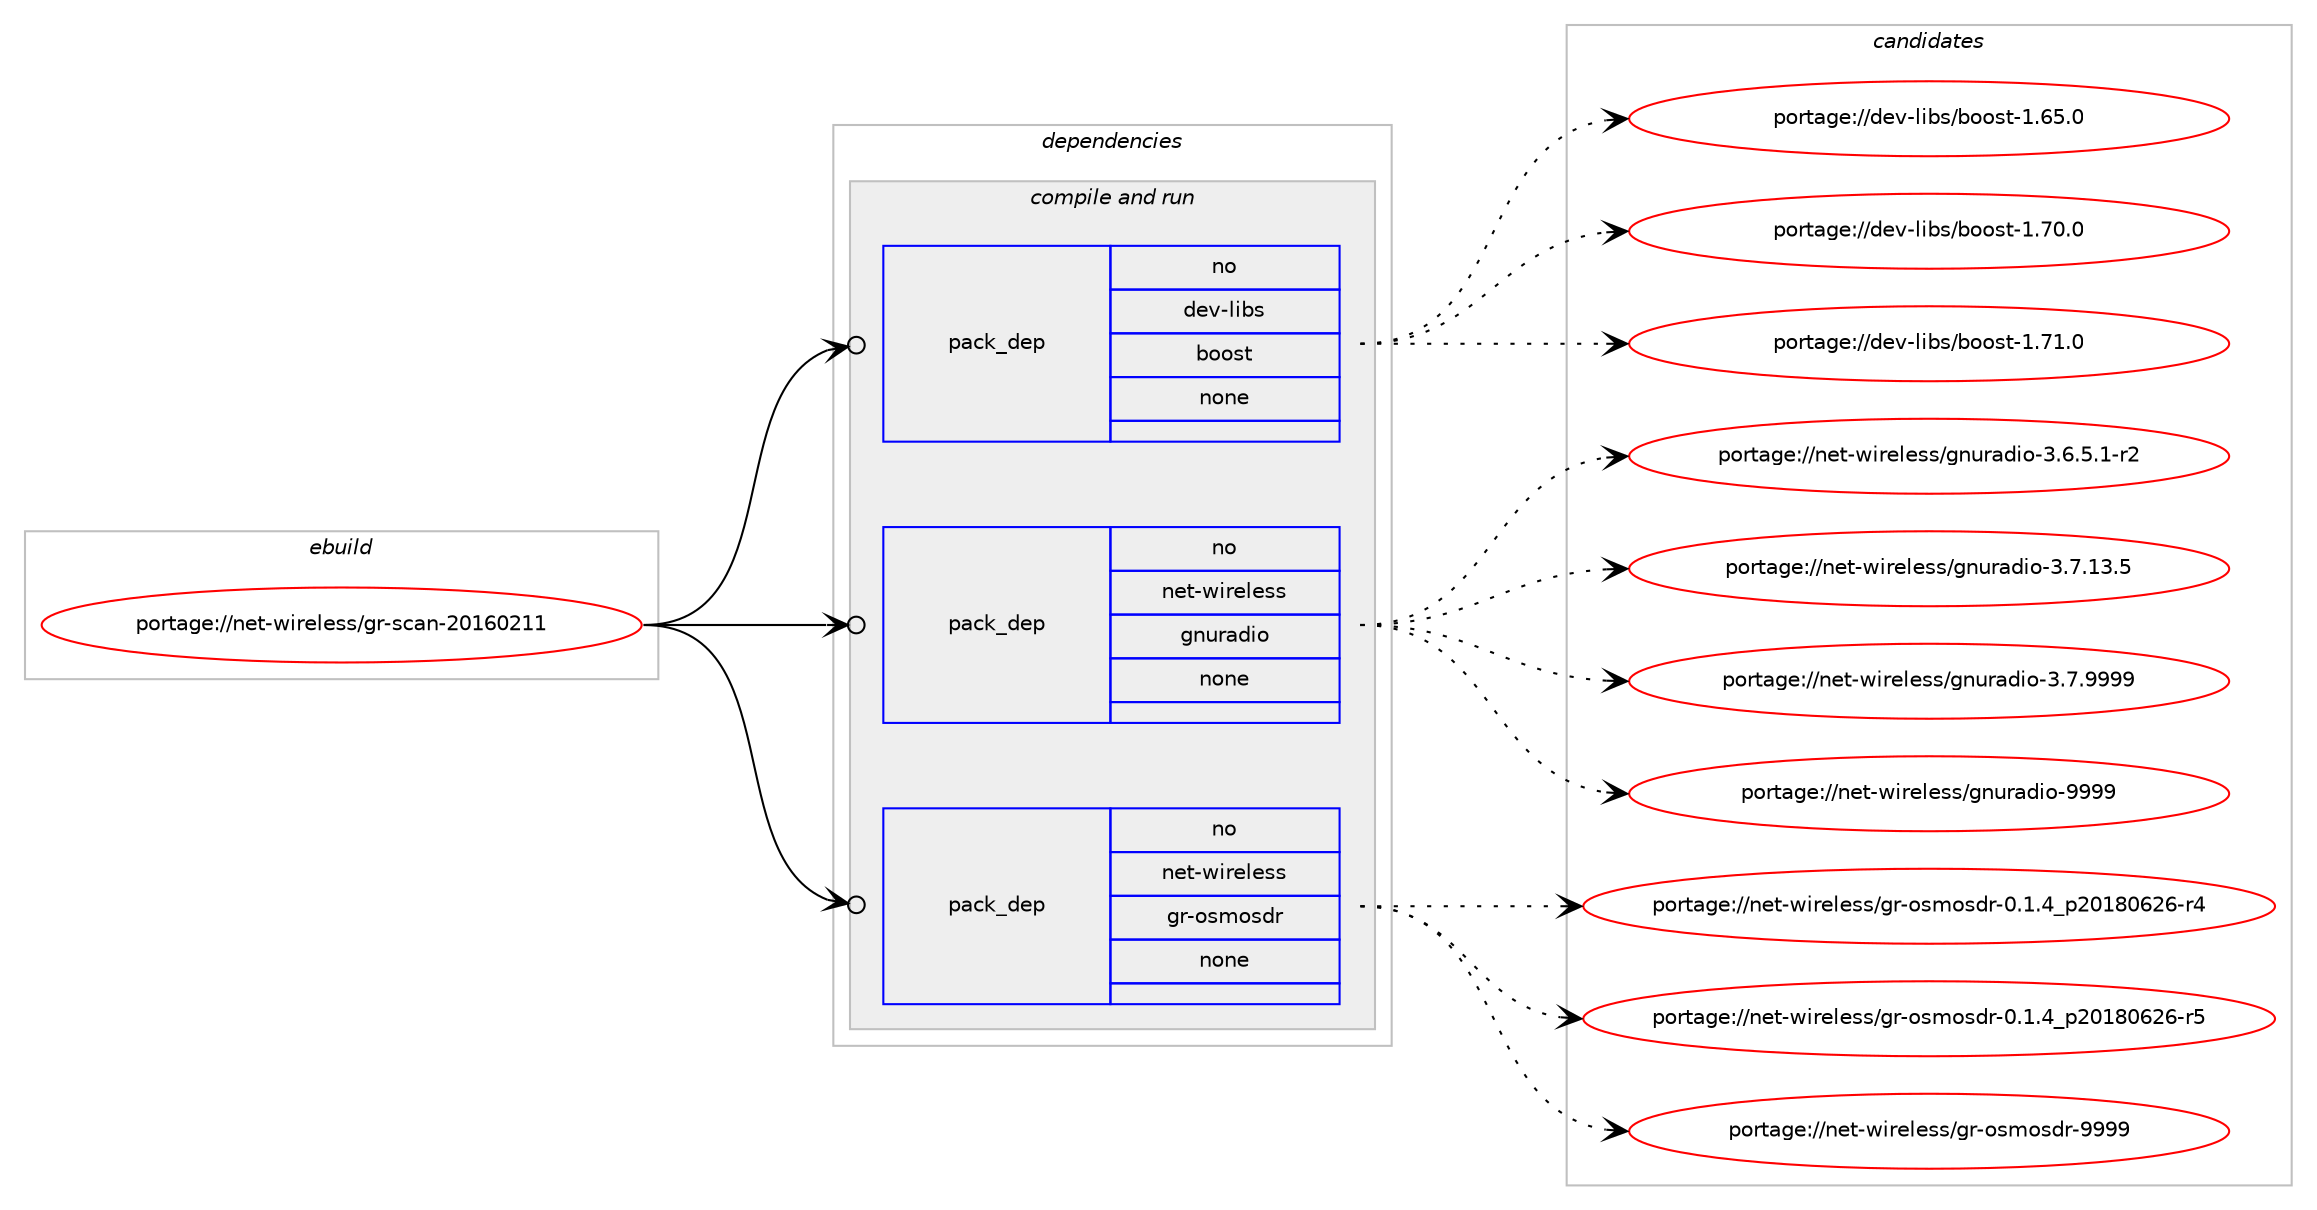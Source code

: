 digraph prolog {

# *************
# Graph options
# *************

newrank=true;
concentrate=true;
compound=true;
graph [rankdir=LR,fontname=Helvetica,fontsize=10,ranksep=1.5];#, ranksep=2.5, nodesep=0.2];
edge  [arrowhead=vee];
node  [fontname=Helvetica,fontsize=10];

# **********
# The ebuild
# **********

subgraph cluster_leftcol {
color=gray;
rank=same;
label=<<i>ebuild</i>>;
id [label="portage://net-wireless/gr-scan-20160211", color=red, width=4, href="../net-wireless/gr-scan-20160211.svg"];
}

# ****************
# The dependencies
# ****************

subgraph cluster_midcol {
color=gray;
label=<<i>dependencies</i>>;
subgraph cluster_compile {
fillcolor="#eeeeee";
style=filled;
label=<<i>compile</i>>;
}
subgraph cluster_compileandrun {
fillcolor="#eeeeee";
style=filled;
label=<<i>compile and run</i>>;
subgraph pack276681 {
dependency377560 [label=<<TABLE BORDER="0" CELLBORDER="1" CELLSPACING="0" CELLPADDING="4" WIDTH="220"><TR><TD ROWSPAN="6" CELLPADDING="30">pack_dep</TD></TR><TR><TD WIDTH="110">no</TD></TR><TR><TD>dev-libs</TD></TR><TR><TD>boost</TD></TR><TR><TD>none</TD></TR><TR><TD></TD></TR></TABLE>>, shape=none, color=blue];
}
id:e -> dependency377560:w [weight=20,style="solid",arrowhead="odotvee"];
subgraph pack276682 {
dependency377561 [label=<<TABLE BORDER="0" CELLBORDER="1" CELLSPACING="0" CELLPADDING="4" WIDTH="220"><TR><TD ROWSPAN="6" CELLPADDING="30">pack_dep</TD></TR><TR><TD WIDTH="110">no</TD></TR><TR><TD>net-wireless</TD></TR><TR><TD>gnuradio</TD></TR><TR><TD>none</TD></TR><TR><TD></TD></TR></TABLE>>, shape=none, color=blue];
}
id:e -> dependency377561:w [weight=20,style="solid",arrowhead="odotvee"];
subgraph pack276683 {
dependency377562 [label=<<TABLE BORDER="0" CELLBORDER="1" CELLSPACING="0" CELLPADDING="4" WIDTH="220"><TR><TD ROWSPAN="6" CELLPADDING="30">pack_dep</TD></TR><TR><TD WIDTH="110">no</TD></TR><TR><TD>net-wireless</TD></TR><TR><TD>gr-osmosdr</TD></TR><TR><TD>none</TD></TR><TR><TD></TD></TR></TABLE>>, shape=none, color=blue];
}
id:e -> dependency377562:w [weight=20,style="solid",arrowhead="odotvee"];
}
subgraph cluster_run {
fillcolor="#eeeeee";
style=filled;
label=<<i>run</i>>;
}
}

# **************
# The candidates
# **************

subgraph cluster_choices {
rank=same;
color=gray;
label=<<i>candidates</i>>;

subgraph choice276681 {
color=black;
nodesep=1;
choiceportage1001011184510810598115479811111111511645494654534648 [label="portage://dev-libs/boost-1.65.0", color=red, width=4,href="../dev-libs/boost-1.65.0.svg"];
choiceportage1001011184510810598115479811111111511645494655484648 [label="portage://dev-libs/boost-1.70.0", color=red, width=4,href="../dev-libs/boost-1.70.0.svg"];
choiceportage1001011184510810598115479811111111511645494655494648 [label="portage://dev-libs/boost-1.71.0", color=red, width=4,href="../dev-libs/boost-1.71.0.svg"];
dependency377560:e -> choiceportage1001011184510810598115479811111111511645494654534648:w [style=dotted,weight="100"];
dependency377560:e -> choiceportage1001011184510810598115479811111111511645494655484648:w [style=dotted,weight="100"];
dependency377560:e -> choiceportage1001011184510810598115479811111111511645494655494648:w [style=dotted,weight="100"];
}
subgraph choice276682 {
color=black;
nodesep=1;
choiceportage11010111645119105114101108101115115471031101171149710010511145514654465346494511450 [label="portage://net-wireless/gnuradio-3.6.5.1-r2", color=red, width=4,href="../net-wireless/gnuradio-3.6.5.1-r2.svg"];
choiceportage110101116451191051141011081011151154710311011711497100105111455146554649514653 [label="portage://net-wireless/gnuradio-3.7.13.5", color=red, width=4,href="../net-wireless/gnuradio-3.7.13.5.svg"];
choiceportage110101116451191051141011081011151154710311011711497100105111455146554657575757 [label="portage://net-wireless/gnuradio-3.7.9999", color=red, width=4,href="../net-wireless/gnuradio-3.7.9999.svg"];
choiceportage1101011164511910511410110810111511547103110117114971001051114557575757 [label="portage://net-wireless/gnuradio-9999", color=red, width=4,href="../net-wireless/gnuradio-9999.svg"];
dependency377561:e -> choiceportage11010111645119105114101108101115115471031101171149710010511145514654465346494511450:w [style=dotted,weight="100"];
dependency377561:e -> choiceportage110101116451191051141011081011151154710311011711497100105111455146554649514653:w [style=dotted,weight="100"];
dependency377561:e -> choiceportage110101116451191051141011081011151154710311011711497100105111455146554657575757:w [style=dotted,weight="100"];
dependency377561:e -> choiceportage1101011164511910511410110810111511547103110117114971001051114557575757:w [style=dotted,weight="100"];
}
subgraph choice276683 {
color=black;
nodesep=1;
choiceportage1101011164511910511410110810111511547103114451111151091111151001144548464946529511250484956485450544511452 [label="portage://net-wireless/gr-osmosdr-0.1.4_p20180626-r4", color=red, width=4,href="../net-wireless/gr-osmosdr-0.1.4_p20180626-r4.svg"];
choiceportage1101011164511910511410110810111511547103114451111151091111151001144548464946529511250484956485450544511453 [label="portage://net-wireless/gr-osmosdr-0.1.4_p20180626-r5", color=red, width=4,href="../net-wireless/gr-osmosdr-0.1.4_p20180626-r5.svg"];
choiceportage1101011164511910511410110810111511547103114451111151091111151001144557575757 [label="portage://net-wireless/gr-osmosdr-9999", color=red, width=4,href="../net-wireless/gr-osmosdr-9999.svg"];
dependency377562:e -> choiceportage1101011164511910511410110810111511547103114451111151091111151001144548464946529511250484956485450544511452:w [style=dotted,weight="100"];
dependency377562:e -> choiceportage1101011164511910511410110810111511547103114451111151091111151001144548464946529511250484956485450544511453:w [style=dotted,weight="100"];
dependency377562:e -> choiceportage1101011164511910511410110810111511547103114451111151091111151001144557575757:w [style=dotted,weight="100"];
}
}

}
